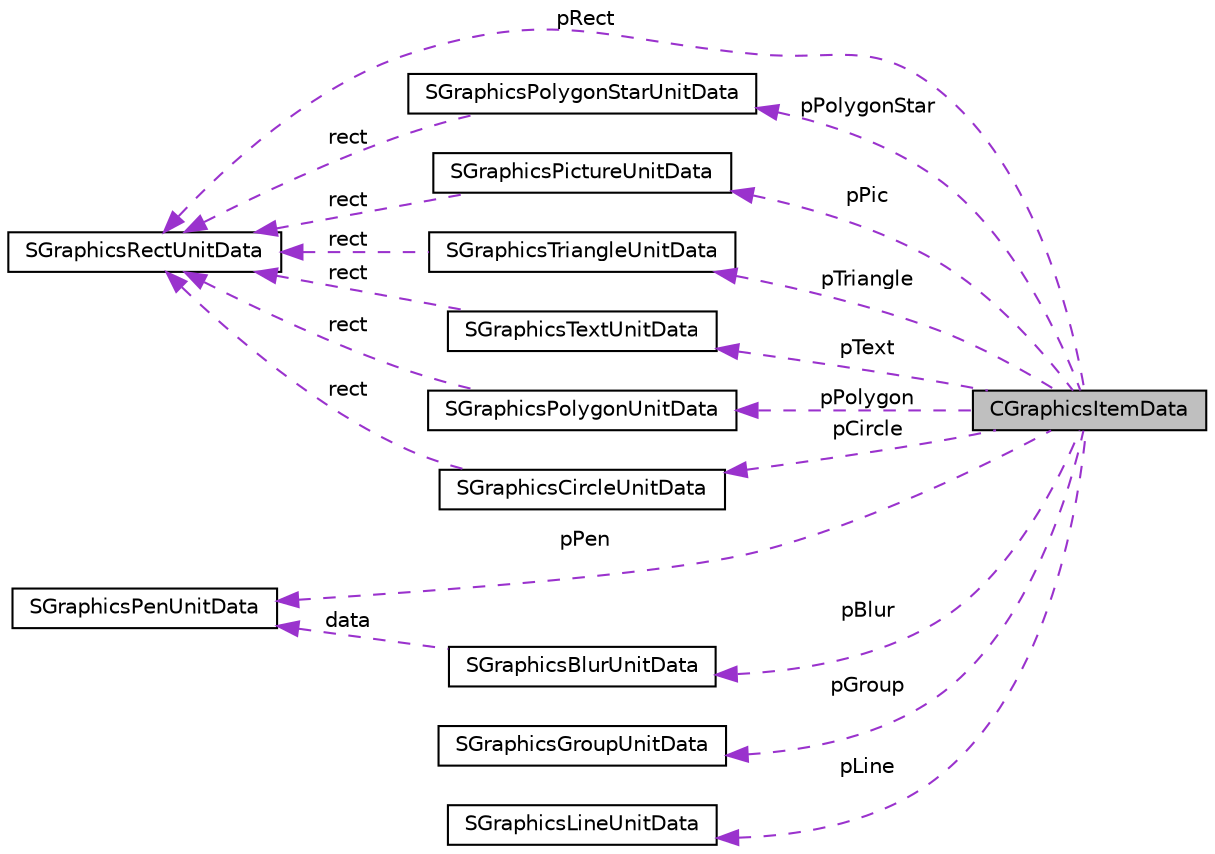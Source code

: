 digraph "CGraphicsItemData"
{
  edge [fontname="Helvetica",fontsize="10",labelfontname="Helvetica",labelfontsize="10"];
  node [fontname="Helvetica",fontsize="10",shape=record];
  rankdir="LR";
  Node1 [label="CGraphicsItemData",height=0.2,width=0.4,color="black", fillcolor="grey75", style="filled", fontcolor="black"];
  Node2 -> Node1 [dir="back",color="darkorchid3",fontsize="10",style="dashed",label=" pRect" ,fontname="Helvetica"];
  Node2 [label="SGraphicsRectUnitData",height=0.2,width=0.4,color="black", fillcolor="white", style="filled",URL="$struct_s_graphics_rect_unit_data.html"];
  Node3 -> Node1 [dir="back",color="darkorchid3",fontsize="10",style="dashed",label=" pPolygonStar" ,fontname="Helvetica"];
  Node3 [label="SGraphicsPolygonStarUnitData",height=0.2,width=0.4,color="black", fillcolor="white", style="filled",URL="$struct_s_graphics_polygon_star_unit_data.html"];
  Node2 -> Node3 [dir="back",color="darkorchid3",fontsize="10",style="dashed",label=" rect" ,fontname="Helvetica"];
  Node4 -> Node1 [dir="back",color="darkorchid3",fontsize="10",style="dashed",label=" pBlur" ,fontname="Helvetica"];
  Node4 [label="SGraphicsBlurUnitData",height=0.2,width=0.4,color="black", fillcolor="white", style="filled",URL="$struct_s_graphics_blur_unit_data.html"];
  Node5 -> Node4 [dir="back",color="darkorchid3",fontsize="10",style="dashed",label=" data" ,fontname="Helvetica"];
  Node5 [label="SGraphicsPenUnitData",height=0.2,width=0.4,color="black", fillcolor="white", style="filled",URL="$struct_s_graphics_pen_unit_data.html"];
  Node6 -> Node1 [dir="back",color="darkorchid3",fontsize="10",style="dashed",label=" pPic" ,fontname="Helvetica"];
  Node6 [label="SGraphicsPictureUnitData",height=0.2,width=0.4,color="black", fillcolor="white", style="filled",URL="$struct_s_graphics_picture_unit_data.html"];
  Node2 -> Node6 [dir="back",color="darkorchid3",fontsize="10",style="dashed",label=" rect" ,fontname="Helvetica"];
  Node5 -> Node1 [dir="back",color="darkorchid3",fontsize="10",style="dashed",label=" pPen" ,fontname="Helvetica"];
  Node7 -> Node1 [dir="back",color="darkorchid3",fontsize="10",style="dashed",label=" pTriangle" ,fontname="Helvetica"];
  Node7 [label="SGraphicsTriangleUnitData",height=0.2,width=0.4,color="black", fillcolor="white", style="filled",URL="$struct_s_graphics_triangle_unit_data.html"];
  Node2 -> Node7 [dir="back",color="darkorchid3",fontsize="10",style="dashed",label=" rect" ,fontname="Helvetica"];
  Node8 -> Node1 [dir="back",color="darkorchid3",fontsize="10",style="dashed",label=" pGroup" ,fontname="Helvetica"];
  Node8 [label="SGraphicsGroupUnitData",height=0.2,width=0.4,color="black", fillcolor="white", style="filled",URL="$struct_s_graphics_group_unit_data.html"];
  Node9 -> Node1 [dir="back",color="darkorchid3",fontsize="10",style="dashed",label=" pText" ,fontname="Helvetica"];
  Node9 [label="SGraphicsTextUnitData",height=0.2,width=0.4,color="black", fillcolor="white", style="filled",URL="$struct_s_graphics_text_unit_data.html"];
  Node2 -> Node9 [dir="back",color="darkorchid3",fontsize="10",style="dashed",label=" rect" ,fontname="Helvetica"];
  Node10 -> Node1 [dir="back",color="darkorchid3",fontsize="10",style="dashed",label=" pPolygon" ,fontname="Helvetica"];
  Node10 [label="SGraphicsPolygonUnitData",height=0.2,width=0.4,color="black", fillcolor="white", style="filled",URL="$struct_s_graphics_polygon_unit_data.html"];
  Node2 -> Node10 [dir="back",color="darkorchid3",fontsize="10",style="dashed",label=" rect" ,fontname="Helvetica"];
  Node11 -> Node1 [dir="back",color="darkorchid3",fontsize="10",style="dashed",label=" pCircle" ,fontname="Helvetica"];
  Node11 [label="SGraphicsCircleUnitData",height=0.2,width=0.4,color="black", fillcolor="white", style="filled",URL="$struct_s_graphics_circle_unit_data.html"];
  Node2 -> Node11 [dir="back",color="darkorchid3",fontsize="10",style="dashed",label=" rect" ,fontname="Helvetica"];
  Node12 -> Node1 [dir="back",color="darkorchid3",fontsize="10",style="dashed",label=" pLine" ,fontname="Helvetica"];
  Node12 [label="SGraphicsLineUnitData",height=0.2,width=0.4,color="black", fillcolor="white", style="filled",URL="$struct_s_graphics_line_unit_data.html"];
}
